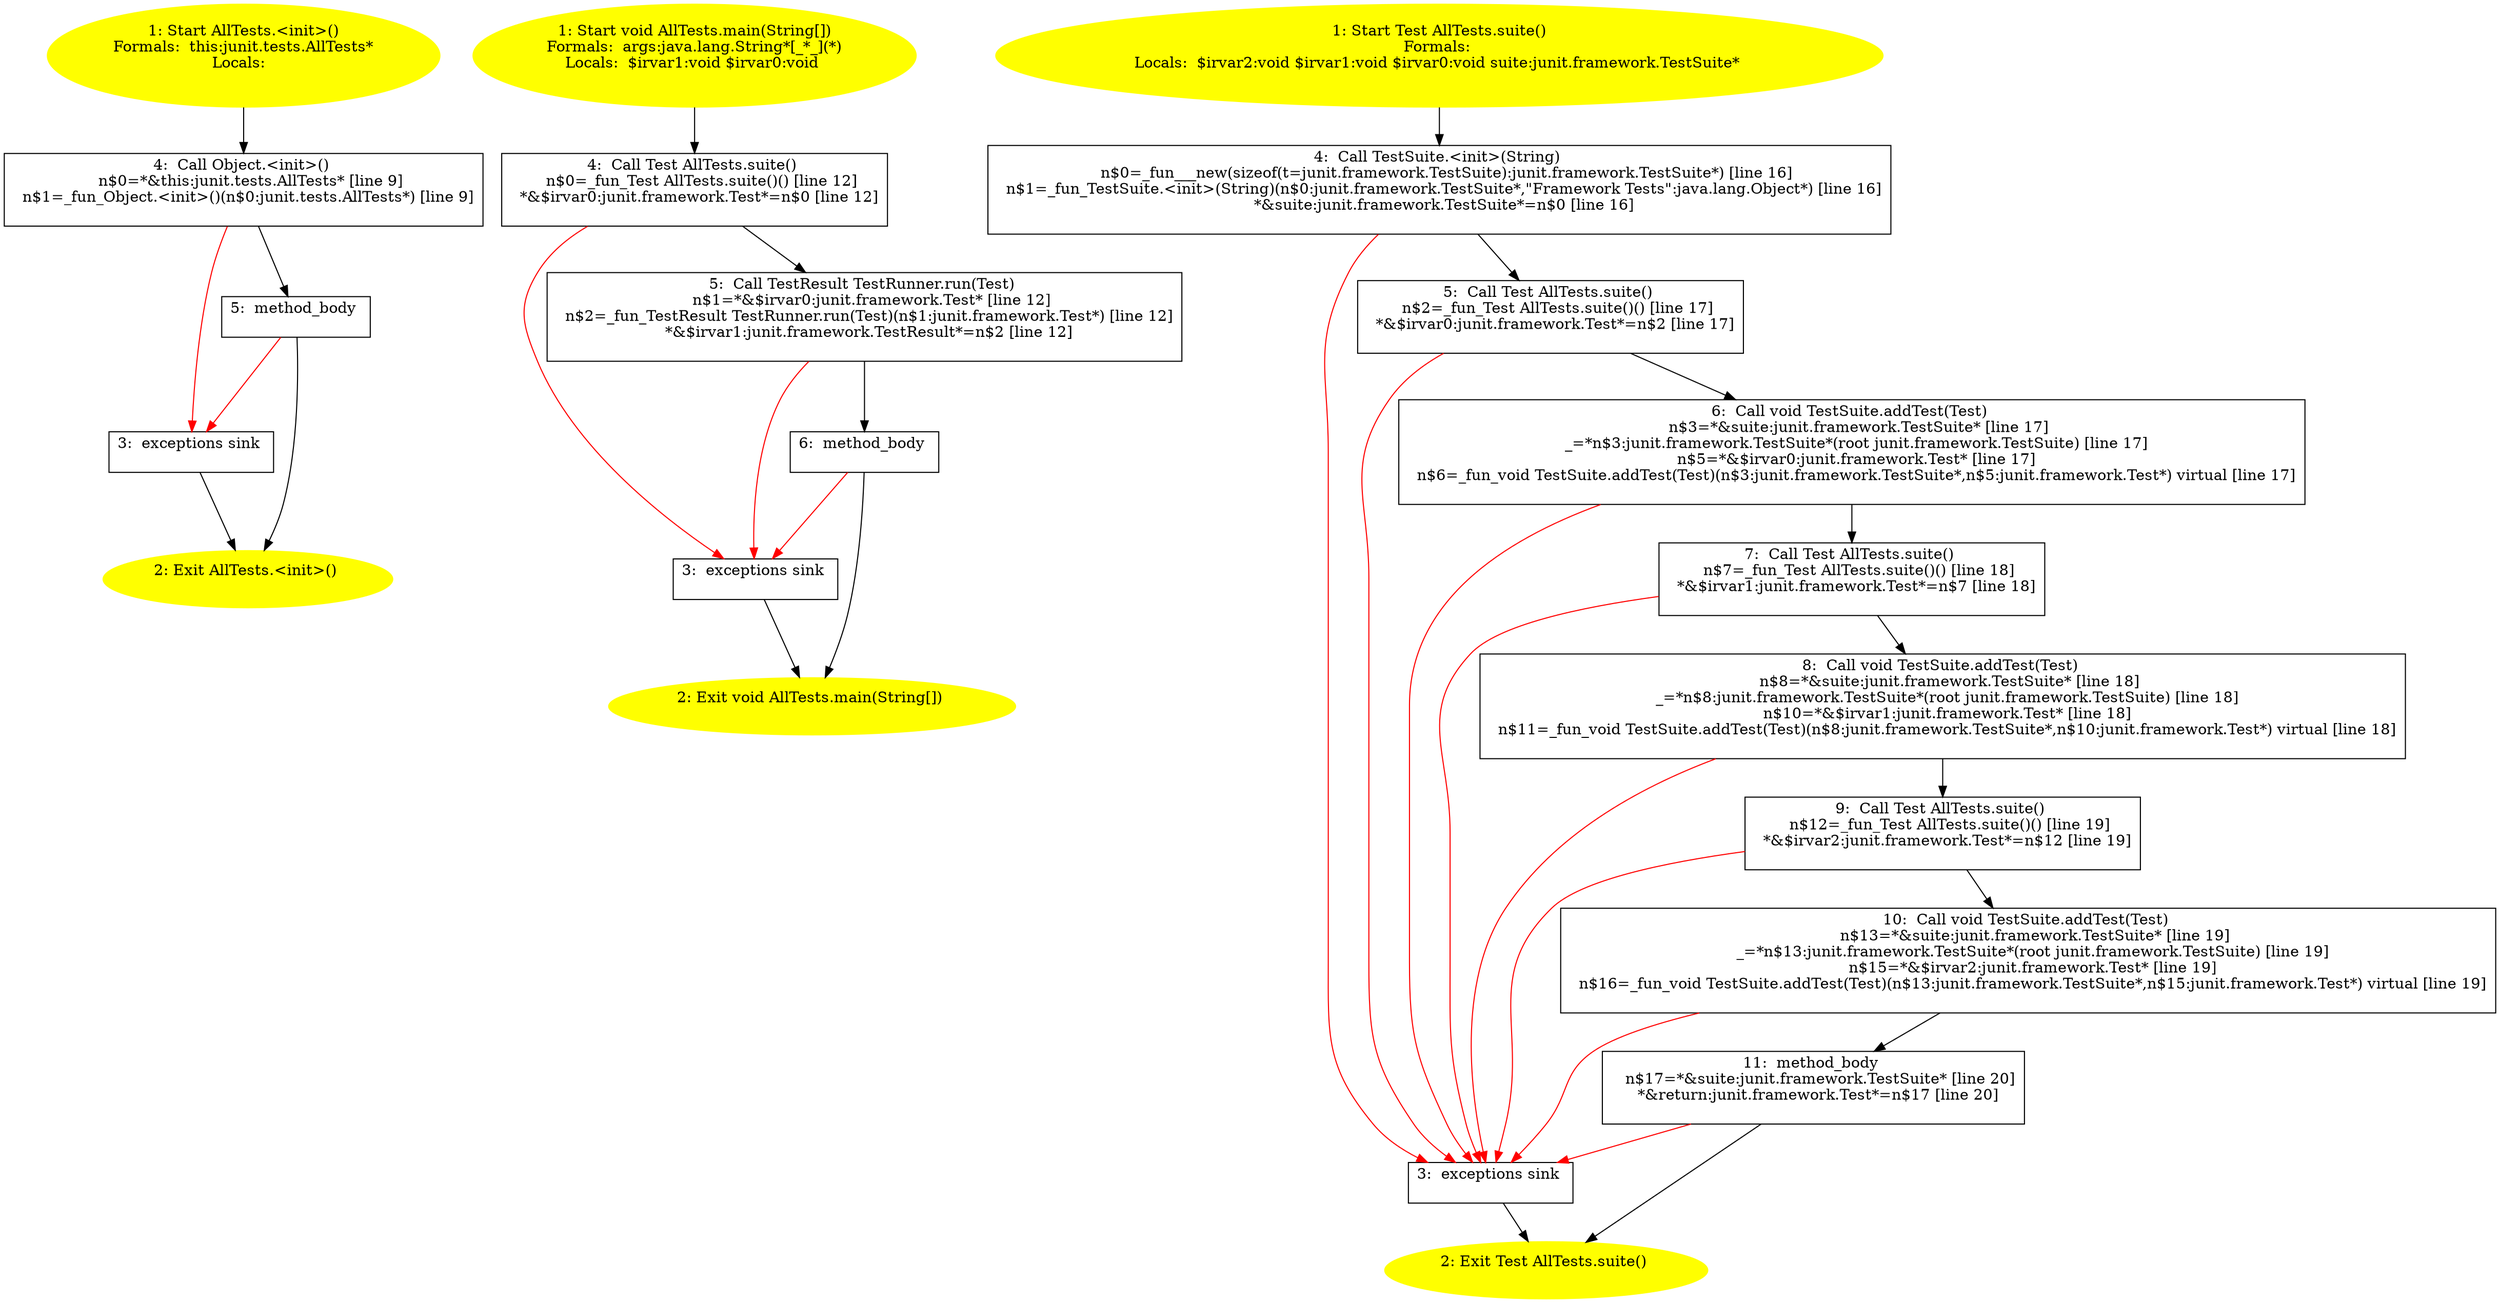 /* @generated */
digraph cfg {
"junit.tests.AllTests.<init>().4b2eb1b4e3eb05f24bed2fea26d2d131_1" [label="1: Start AllTests.<init>()\nFormals:  this:junit.tests.AllTests*\nLocals:  \n  " color=yellow style=filled]
	

	 "junit.tests.AllTests.<init>().4b2eb1b4e3eb05f24bed2fea26d2d131_1" -> "junit.tests.AllTests.<init>().4b2eb1b4e3eb05f24bed2fea26d2d131_4" ;
"junit.tests.AllTests.<init>().4b2eb1b4e3eb05f24bed2fea26d2d131_2" [label="2: Exit AllTests.<init>() \n  " color=yellow style=filled]
	

"junit.tests.AllTests.<init>().4b2eb1b4e3eb05f24bed2fea26d2d131_3" [label="3:  exceptions sink \n  " shape="box"]
	

	 "junit.tests.AllTests.<init>().4b2eb1b4e3eb05f24bed2fea26d2d131_3" -> "junit.tests.AllTests.<init>().4b2eb1b4e3eb05f24bed2fea26d2d131_2" ;
"junit.tests.AllTests.<init>().4b2eb1b4e3eb05f24bed2fea26d2d131_4" [label="4:  Call Object.<init>() \n   n$0=*&this:junit.tests.AllTests* [line 9]\n  n$1=_fun_Object.<init>()(n$0:junit.tests.AllTests*) [line 9]\n " shape="box"]
	

	 "junit.tests.AllTests.<init>().4b2eb1b4e3eb05f24bed2fea26d2d131_4" -> "junit.tests.AllTests.<init>().4b2eb1b4e3eb05f24bed2fea26d2d131_5" ;
	 "junit.tests.AllTests.<init>().4b2eb1b4e3eb05f24bed2fea26d2d131_4" -> "junit.tests.AllTests.<init>().4b2eb1b4e3eb05f24bed2fea26d2d131_3" [color="red" ];
"junit.tests.AllTests.<init>().4b2eb1b4e3eb05f24bed2fea26d2d131_5" [label="5:  method_body \n  " shape="box"]
	

	 "junit.tests.AllTests.<init>().4b2eb1b4e3eb05f24bed2fea26d2d131_5" -> "junit.tests.AllTests.<init>().4b2eb1b4e3eb05f24bed2fea26d2d131_2" ;
	 "junit.tests.AllTests.<init>().4b2eb1b4e3eb05f24bed2fea26d2d131_5" -> "junit.tests.AllTests.<init>().4b2eb1b4e3eb05f24bed2fea26d2d131_3" [color="red" ];
"junit.tests.AllTests.main(java.lang.String[]):void.01f5813cbf400837b9005a807a692488_1" [label="1: Start void AllTests.main(String[])\nFormals:  args:java.lang.String*[_*_](*)\nLocals:  $irvar1:void $irvar0:void \n  " color=yellow style=filled]
	

	 "junit.tests.AllTests.main(java.lang.String[]):void.01f5813cbf400837b9005a807a692488_1" -> "junit.tests.AllTests.main(java.lang.String[]):void.01f5813cbf400837b9005a807a692488_4" ;
"junit.tests.AllTests.main(java.lang.String[]):void.01f5813cbf400837b9005a807a692488_2" [label="2: Exit void AllTests.main(String[]) \n  " color=yellow style=filled]
	

"junit.tests.AllTests.main(java.lang.String[]):void.01f5813cbf400837b9005a807a692488_3" [label="3:  exceptions sink \n  " shape="box"]
	

	 "junit.tests.AllTests.main(java.lang.String[]):void.01f5813cbf400837b9005a807a692488_3" -> "junit.tests.AllTests.main(java.lang.String[]):void.01f5813cbf400837b9005a807a692488_2" ;
"junit.tests.AllTests.main(java.lang.String[]):void.01f5813cbf400837b9005a807a692488_4" [label="4:  Call Test AllTests.suite() \n   n$0=_fun_Test AllTests.suite()() [line 12]\n  *&$irvar0:junit.framework.Test*=n$0 [line 12]\n " shape="box"]
	

	 "junit.tests.AllTests.main(java.lang.String[]):void.01f5813cbf400837b9005a807a692488_4" -> "junit.tests.AllTests.main(java.lang.String[]):void.01f5813cbf400837b9005a807a692488_5" ;
	 "junit.tests.AllTests.main(java.lang.String[]):void.01f5813cbf400837b9005a807a692488_4" -> "junit.tests.AllTests.main(java.lang.String[]):void.01f5813cbf400837b9005a807a692488_3" [color="red" ];
"junit.tests.AllTests.main(java.lang.String[]):void.01f5813cbf400837b9005a807a692488_5" [label="5:  Call TestResult TestRunner.run(Test) \n   n$1=*&$irvar0:junit.framework.Test* [line 12]\n  n$2=_fun_TestResult TestRunner.run(Test)(n$1:junit.framework.Test*) [line 12]\n  *&$irvar1:junit.framework.TestResult*=n$2 [line 12]\n " shape="box"]
	

	 "junit.tests.AllTests.main(java.lang.String[]):void.01f5813cbf400837b9005a807a692488_5" -> "junit.tests.AllTests.main(java.lang.String[]):void.01f5813cbf400837b9005a807a692488_6" ;
	 "junit.tests.AllTests.main(java.lang.String[]):void.01f5813cbf400837b9005a807a692488_5" -> "junit.tests.AllTests.main(java.lang.String[]):void.01f5813cbf400837b9005a807a692488_3" [color="red" ];
"junit.tests.AllTests.main(java.lang.String[]):void.01f5813cbf400837b9005a807a692488_6" [label="6:  method_body \n  " shape="box"]
	

	 "junit.tests.AllTests.main(java.lang.String[]):void.01f5813cbf400837b9005a807a692488_6" -> "junit.tests.AllTests.main(java.lang.String[]):void.01f5813cbf400837b9005a807a692488_2" ;
	 "junit.tests.AllTests.main(java.lang.String[]):void.01f5813cbf400837b9005a807a692488_6" -> "junit.tests.AllTests.main(java.lang.String[]):void.01f5813cbf400837b9005a807a692488_3" [color="red" ];
"junit.tests.AllTests.suite():junit.framework.Test.d25558b6da8e23202465d4aad82648bf_1" [label="1: Start Test AllTests.suite()\nFormals: \nLocals:  $irvar2:void $irvar1:void $irvar0:void suite:junit.framework.TestSuite* \n  " color=yellow style=filled]
	

	 "junit.tests.AllTests.suite():junit.framework.Test.d25558b6da8e23202465d4aad82648bf_1" -> "junit.tests.AllTests.suite():junit.framework.Test.d25558b6da8e23202465d4aad82648bf_4" ;
"junit.tests.AllTests.suite():junit.framework.Test.d25558b6da8e23202465d4aad82648bf_2" [label="2: Exit Test AllTests.suite() \n  " color=yellow style=filled]
	

"junit.tests.AllTests.suite():junit.framework.Test.d25558b6da8e23202465d4aad82648bf_3" [label="3:  exceptions sink \n  " shape="box"]
	

	 "junit.tests.AllTests.suite():junit.framework.Test.d25558b6da8e23202465d4aad82648bf_3" -> "junit.tests.AllTests.suite():junit.framework.Test.d25558b6da8e23202465d4aad82648bf_2" ;
"junit.tests.AllTests.suite():junit.framework.Test.d25558b6da8e23202465d4aad82648bf_4" [label="4:  Call TestSuite.<init>(String) \n   n$0=_fun___new(sizeof(t=junit.framework.TestSuite):junit.framework.TestSuite*) [line 16]\n  n$1=_fun_TestSuite.<init>(String)(n$0:junit.framework.TestSuite*,\"Framework Tests\":java.lang.Object*) [line 16]\n  *&suite:junit.framework.TestSuite*=n$0 [line 16]\n " shape="box"]
	

	 "junit.tests.AllTests.suite():junit.framework.Test.d25558b6da8e23202465d4aad82648bf_4" -> "junit.tests.AllTests.suite():junit.framework.Test.d25558b6da8e23202465d4aad82648bf_5" ;
	 "junit.tests.AllTests.suite():junit.framework.Test.d25558b6da8e23202465d4aad82648bf_4" -> "junit.tests.AllTests.suite():junit.framework.Test.d25558b6da8e23202465d4aad82648bf_3" [color="red" ];
"junit.tests.AllTests.suite():junit.framework.Test.d25558b6da8e23202465d4aad82648bf_5" [label="5:  Call Test AllTests.suite() \n   n$2=_fun_Test AllTests.suite()() [line 17]\n  *&$irvar0:junit.framework.Test*=n$2 [line 17]\n " shape="box"]
	

	 "junit.tests.AllTests.suite():junit.framework.Test.d25558b6da8e23202465d4aad82648bf_5" -> "junit.tests.AllTests.suite():junit.framework.Test.d25558b6da8e23202465d4aad82648bf_6" ;
	 "junit.tests.AllTests.suite():junit.framework.Test.d25558b6da8e23202465d4aad82648bf_5" -> "junit.tests.AllTests.suite():junit.framework.Test.d25558b6da8e23202465d4aad82648bf_3" [color="red" ];
"junit.tests.AllTests.suite():junit.framework.Test.d25558b6da8e23202465d4aad82648bf_6" [label="6:  Call void TestSuite.addTest(Test) \n   n$3=*&suite:junit.framework.TestSuite* [line 17]\n  _=*n$3:junit.framework.TestSuite*(root junit.framework.TestSuite) [line 17]\n  n$5=*&$irvar0:junit.framework.Test* [line 17]\n  n$6=_fun_void TestSuite.addTest(Test)(n$3:junit.framework.TestSuite*,n$5:junit.framework.Test*) virtual [line 17]\n " shape="box"]
	

	 "junit.tests.AllTests.suite():junit.framework.Test.d25558b6da8e23202465d4aad82648bf_6" -> "junit.tests.AllTests.suite():junit.framework.Test.d25558b6da8e23202465d4aad82648bf_7" ;
	 "junit.tests.AllTests.suite():junit.framework.Test.d25558b6da8e23202465d4aad82648bf_6" -> "junit.tests.AllTests.suite():junit.framework.Test.d25558b6da8e23202465d4aad82648bf_3" [color="red" ];
"junit.tests.AllTests.suite():junit.framework.Test.d25558b6da8e23202465d4aad82648bf_7" [label="7:  Call Test AllTests.suite() \n   n$7=_fun_Test AllTests.suite()() [line 18]\n  *&$irvar1:junit.framework.Test*=n$7 [line 18]\n " shape="box"]
	

	 "junit.tests.AllTests.suite():junit.framework.Test.d25558b6da8e23202465d4aad82648bf_7" -> "junit.tests.AllTests.suite():junit.framework.Test.d25558b6da8e23202465d4aad82648bf_8" ;
	 "junit.tests.AllTests.suite():junit.framework.Test.d25558b6da8e23202465d4aad82648bf_7" -> "junit.tests.AllTests.suite():junit.framework.Test.d25558b6da8e23202465d4aad82648bf_3" [color="red" ];
"junit.tests.AllTests.suite():junit.framework.Test.d25558b6da8e23202465d4aad82648bf_8" [label="8:  Call void TestSuite.addTest(Test) \n   n$8=*&suite:junit.framework.TestSuite* [line 18]\n  _=*n$8:junit.framework.TestSuite*(root junit.framework.TestSuite) [line 18]\n  n$10=*&$irvar1:junit.framework.Test* [line 18]\n  n$11=_fun_void TestSuite.addTest(Test)(n$8:junit.framework.TestSuite*,n$10:junit.framework.Test*) virtual [line 18]\n " shape="box"]
	

	 "junit.tests.AllTests.suite():junit.framework.Test.d25558b6da8e23202465d4aad82648bf_8" -> "junit.tests.AllTests.suite():junit.framework.Test.d25558b6da8e23202465d4aad82648bf_9" ;
	 "junit.tests.AllTests.suite():junit.framework.Test.d25558b6da8e23202465d4aad82648bf_8" -> "junit.tests.AllTests.suite():junit.framework.Test.d25558b6da8e23202465d4aad82648bf_3" [color="red" ];
"junit.tests.AllTests.suite():junit.framework.Test.d25558b6da8e23202465d4aad82648bf_9" [label="9:  Call Test AllTests.suite() \n   n$12=_fun_Test AllTests.suite()() [line 19]\n  *&$irvar2:junit.framework.Test*=n$12 [line 19]\n " shape="box"]
	

	 "junit.tests.AllTests.suite():junit.framework.Test.d25558b6da8e23202465d4aad82648bf_9" -> "junit.tests.AllTests.suite():junit.framework.Test.d25558b6da8e23202465d4aad82648bf_10" ;
	 "junit.tests.AllTests.suite():junit.framework.Test.d25558b6da8e23202465d4aad82648bf_9" -> "junit.tests.AllTests.suite():junit.framework.Test.d25558b6da8e23202465d4aad82648bf_3" [color="red" ];
"junit.tests.AllTests.suite():junit.framework.Test.d25558b6da8e23202465d4aad82648bf_10" [label="10:  Call void TestSuite.addTest(Test) \n   n$13=*&suite:junit.framework.TestSuite* [line 19]\n  _=*n$13:junit.framework.TestSuite*(root junit.framework.TestSuite) [line 19]\n  n$15=*&$irvar2:junit.framework.Test* [line 19]\n  n$16=_fun_void TestSuite.addTest(Test)(n$13:junit.framework.TestSuite*,n$15:junit.framework.Test*) virtual [line 19]\n " shape="box"]
	

	 "junit.tests.AllTests.suite():junit.framework.Test.d25558b6da8e23202465d4aad82648bf_10" -> "junit.tests.AllTests.suite():junit.framework.Test.d25558b6da8e23202465d4aad82648bf_11" ;
	 "junit.tests.AllTests.suite():junit.framework.Test.d25558b6da8e23202465d4aad82648bf_10" -> "junit.tests.AllTests.suite():junit.framework.Test.d25558b6da8e23202465d4aad82648bf_3" [color="red" ];
"junit.tests.AllTests.suite():junit.framework.Test.d25558b6da8e23202465d4aad82648bf_11" [label="11:  method_body \n   n$17=*&suite:junit.framework.TestSuite* [line 20]\n  *&return:junit.framework.Test*=n$17 [line 20]\n " shape="box"]
	

	 "junit.tests.AllTests.suite():junit.framework.Test.d25558b6da8e23202465d4aad82648bf_11" -> "junit.tests.AllTests.suite():junit.framework.Test.d25558b6da8e23202465d4aad82648bf_2" ;
	 "junit.tests.AllTests.suite():junit.framework.Test.d25558b6da8e23202465d4aad82648bf_11" -> "junit.tests.AllTests.suite():junit.framework.Test.d25558b6da8e23202465d4aad82648bf_3" [color="red" ];
}
